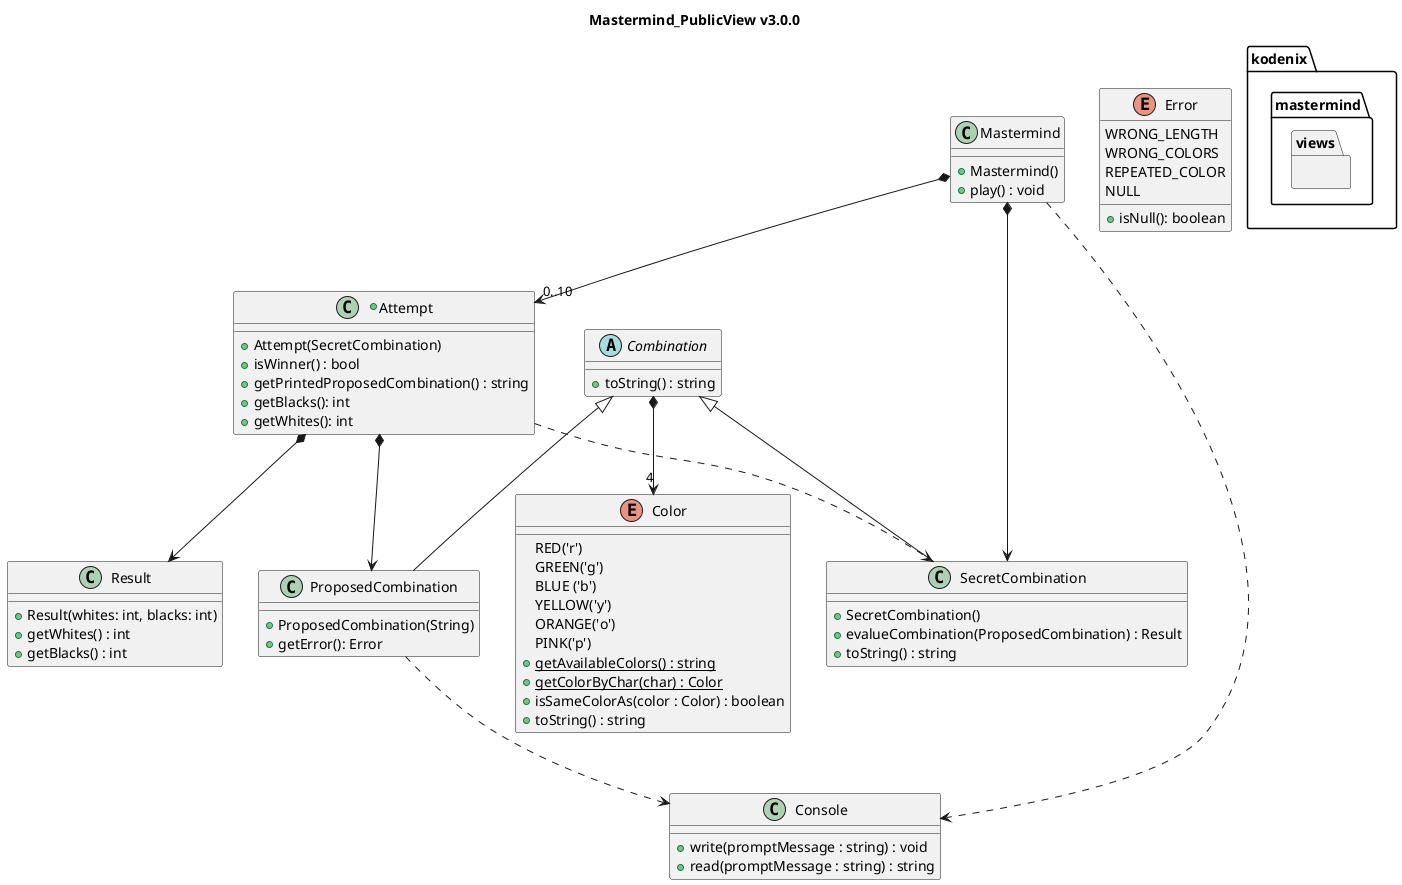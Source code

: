 @startuml Mastermind_PublicView_v3_0_0

title Mastermind_PublicView v3.0.0

package kodenix.mastermind.views { 


    
}


class Mastermind {
    +Mastermind()
    +play() : void
}

+class Attempt{
    +Attempt(SecretCombination)
    +isWinner() : bool
    +getPrintedProposedCombination() : string
    +getBlacks(): int
    +getWhites(): int
}


class Result{
    +Result(whites: int, blacks: int)
    +getWhites() : int
    +getBlacks() : int
}

enum Color{
    RED('r')
    GREEN('g')
    BLUE ('b')
    YELLOW('y')
    ORANGE('o')
    PINK('p')
    +{static} getAvailableColors() : string
    +{static} getColorByChar(char) : Color
    +isSameColorAs(color : Color) : boolean
    +toString() : string
}

abstract class Combination{
    +toString() : string
}

class SecretCombination{
    +SecretCombination()
    +evalueCombination(ProposedCombination) : Result
    +toString() : string
}

class ProposedCombination{
    +ProposedCombination(String)
    +getError(): Error
}

class Console{
    +write(promptMessage : string) : void
    +read(promptMessage : string) : string
}

enum Error{
    WRONG_LENGTH
    WRONG_COLORS
    REPEATED_COLOR
    NULL
    
    +isNull(): boolean
}



Mastermind *--> SecretCombination
Mastermind *--> "0..10" Attempt

Combination ^-- SecretCombination
Combination ^-- ProposedCombination
Combination *--> "4" Color

Attempt *--> ProposedCombination
Attempt *--> Result
Attempt ..> SecretCombination

Mastermind ..> Console
ProposedCombination ..> Console

@enduml